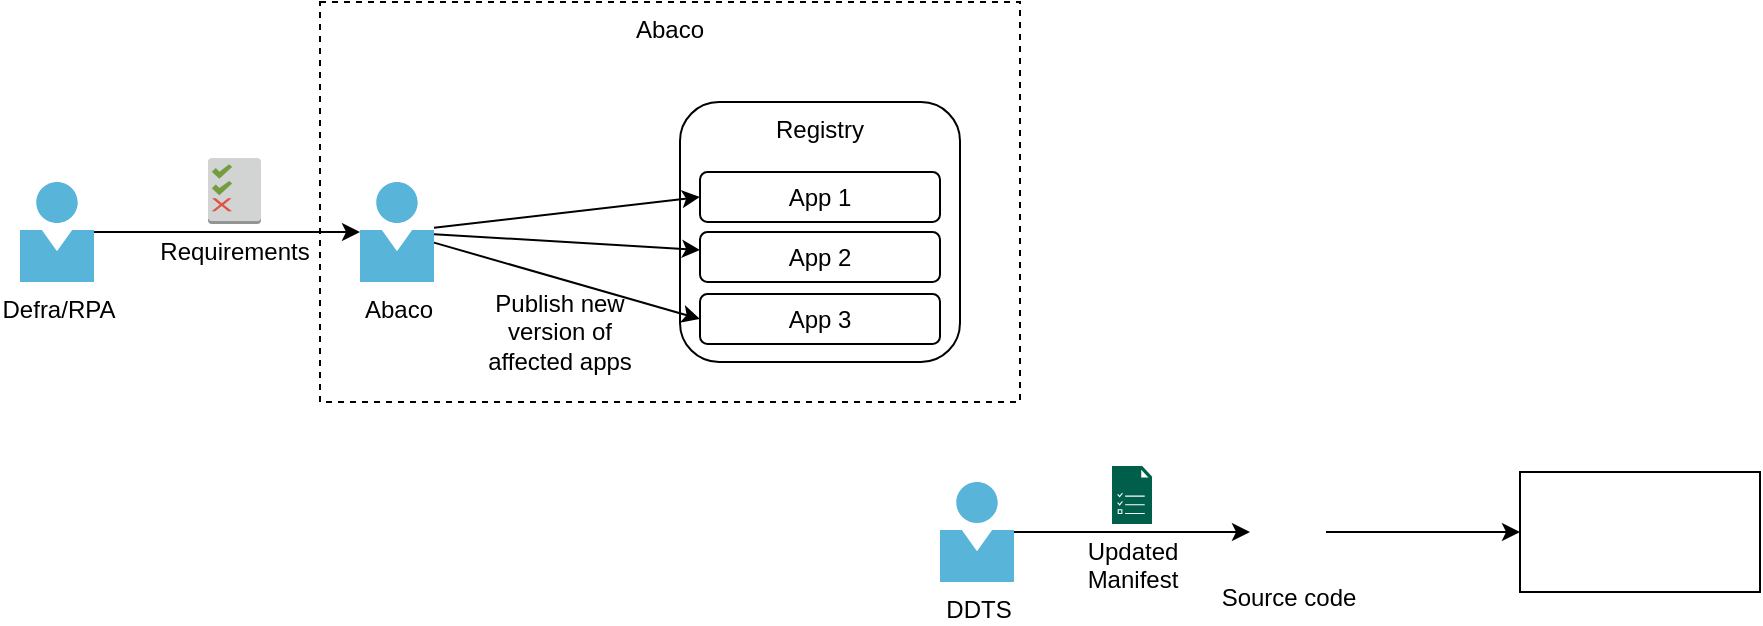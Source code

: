 <mxfile version="22.1.5" type="github">
  <diagram name="Page-1" id="TDVQcHVt3rfcRqhtHT62">
    <mxGraphModel dx="2026" dy="1145" grid="1" gridSize="10" guides="1" tooltips="1" connect="1" arrows="1" fold="1" page="1" pageScale="1" pageWidth="850" pageHeight="1100" math="0" shadow="0">
      <root>
        <mxCell id="0" />
        <mxCell id="1" parent="0" />
        <mxCell id="z3zrKt3jgerHkWOfx8Rd-16" value="Abaco" style="rounded=0;whiteSpace=wrap;html=1;dashed=1;verticalAlign=top;" vertex="1" parent="1">
          <mxGeometry x="190" y="230" width="350" height="200" as="geometry" />
        </mxCell>
        <mxCell id="z3zrKt3jgerHkWOfx8Rd-8" value="Registry" style="rounded=1;whiteSpace=wrap;html=1;verticalAlign=top;" vertex="1" parent="1">
          <mxGeometry x="370" y="280" width="140" height="130" as="geometry" />
        </mxCell>
        <mxCell id="z3zrKt3jgerHkWOfx8Rd-3" value="" style="edgeStyle=orthogonalEdgeStyle;rounded=0;orthogonalLoop=1;jettySize=auto;html=1;" edge="1" parent="1" source="z3zrKt3jgerHkWOfx8Rd-1" target="z3zrKt3jgerHkWOfx8Rd-2">
          <mxGeometry relative="1" as="geometry" />
        </mxCell>
        <mxCell id="z3zrKt3jgerHkWOfx8Rd-1" value="Defra/RPA" style="image;sketch=0;aspect=fixed;html=1;points=[];align=center;fontSize=12;image=img/lib/mscae/Person.svg;" vertex="1" parent="1">
          <mxGeometry x="40" y="320" width="37" height="50" as="geometry" />
        </mxCell>
        <mxCell id="z3zrKt3jgerHkWOfx8Rd-9" style="rounded=0;orthogonalLoop=1;jettySize=auto;html=1;entryX=0;entryY=0.5;entryDx=0;entryDy=0;" edge="1" parent="1" source="z3zrKt3jgerHkWOfx8Rd-2" target="z3zrKt3jgerHkWOfx8Rd-5">
          <mxGeometry relative="1" as="geometry" />
        </mxCell>
        <mxCell id="z3zrKt3jgerHkWOfx8Rd-10" style="rounded=0;orthogonalLoop=1;jettySize=auto;html=1;" edge="1" parent="1" source="z3zrKt3jgerHkWOfx8Rd-2" target="z3zrKt3jgerHkWOfx8Rd-6">
          <mxGeometry relative="1" as="geometry" />
        </mxCell>
        <mxCell id="z3zrKt3jgerHkWOfx8Rd-11" style="rounded=0;orthogonalLoop=1;jettySize=auto;html=1;entryX=0;entryY=0.5;entryDx=0;entryDy=0;" edge="1" parent="1" source="z3zrKt3jgerHkWOfx8Rd-2" target="z3zrKt3jgerHkWOfx8Rd-7">
          <mxGeometry relative="1" as="geometry" />
        </mxCell>
        <mxCell id="z3zrKt3jgerHkWOfx8Rd-2" value="Abaco" style="image;sketch=0;aspect=fixed;html=1;points=[];align=center;fontSize=12;image=img/lib/mscae/Person.svg;" vertex="1" parent="1">
          <mxGeometry x="210" y="320" width="37" height="50" as="geometry" />
        </mxCell>
        <mxCell id="z3zrKt3jgerHkWOfx8Rd-4" value="Requirements" style="outlineConnect=0;dashed=0;verticalLabelPosition=bottom;verticalAlign=top;align=center;html=1;shape=mxgraph.aws3.permissions_2;fillColor=#D2D3D3;gradientColor=none;" vertex="1" parent="1">
          <mxGeometry x="134" y="308" width="26.5" height="33" as="geometry" />
        </mxCell>
        <mxCell id="z3zrKt3jgerHkWOfx8Rd-5" value="App 1" style="rounded=1;whiteSpace=wrap;html=1;" vertex="1" parent="1">
          <mxGeometry x="380" y="315" width="120" height="25" as="geometry" />
        </mxCell>
        <mxCell id="z3zrKt3jgerHkWOfx8Rd-6" value="App 2" style="rounded=1;whiteSpace=wrap;html=1;" vertex="1" parent="1">
          <mxGeometry x="380" y="345" width="120" height="25" as="geometry" />
        </mxCell>
        <mxCell id="z3zrKt3jgerHkWOfx8Rd-7" value="App 3" style="rounded=1;whiteSpace=wrap;html=1;" vertex="1" parent="1">
          <mxGeometry x="380" y="376" width="120" height="25" as="geometry" />
        </mxCell>
        <mxCell id="z3zrKt3jgerHkWOfx8Rd-15" value="Publish new version of affected apps" style="text;html=1;strokeColor=none;fillColor=none;align=center;verticalAlign=middle;whiteSpace=wrap;rounded=0;" vertex="1" parent="1">
          <mxGeometry x="270" y="380" width="80" height="30" as="geometry" />
        </mxCell>
        <mxCell id="z3zrKt3jgerHkWOfx8Rd-21" style="edgeStyle=orthogonalEdgeStyle;rounded=0;orthogonalLoop=1;jettySize=auto;html=1;" edge="1" parent="1" source="z3zrKt3jgerHkWOfx8Rd-17" target="z3zrKt3jgerHkWOfx8Rd-20">
          <mxGeometry relative="1" as="geometry" />
        </mxCell>
        <mxCell id="z3zrKt3jgerHkWOfx8Rd-17" value="DDTS" style="image;sketch=0;aspect=fixed;html=1;points=[];align=center;fontSize=12;image=img/lib/mscae/Person.svg;" vertex="1" parent="1">
          <mxGeometry x="500" y="470" width="37" height="50" as="geometry" />
        </mxCell>
        <mxCell id="z3zrKt3jgerHkWOfx8Rd-18" value="Updated&lt;br&gt;Manifest" style="sketch=0;pointerEvents=1;shadow=0;dashed=0;html=1;strokeColor=none;fillColor=#005F4B;labelPosition=center;verticalLabelPosition=bottom;verticalAlign=top;align=center;outlineConnect=0;shape=mxgraph.veeam2.task_list;" vertex="1" parent="1">
          <mxGeometry x="586" y="462" width="20" height="29" as="geometry" />
        </mxCell>
        <mxCell id="z3zrKt3jgerHkWOfx8Rd-23" value="" style="edgeStyle=orthogonalEdgeStyle;rounded=0;orthogonalLoop=1;jettySize=auto;html=1;" edge="1" parent="1" source="z3zrKt3jgerHkWOfx8Rd-20" target="z3zrKt3jgerHkWOfx8Rd-22">
          <mxGeometry relative="1" as="geometry" />
        </mxCell>
        <mxCell id="z3zrKt3jgerHkWOfx8Rd-20" value="Source code" style="shape=image;html=1;verticalAlign=top;verticalLabelPosition=bottom;labelBackgroundColor=#ffffff;imageAspect=0;aspect=fixed;image=https://cdn1.iconfinder.com/data/icons/picons-social/57/github_rounded-128.png" vertex="1" parent="1">
          <mxGeometry x="655" y="476" width="38" height="38" as="geometry" />
        </mxCell>
        <mxCell id="z3zrKt3jgerHkWOfx8Rd-22" value="" style="whiteSpace=wrap;html=1;verticalAlign=top;labelBackgroundColor=#ffffff;" vertex="1" parent="1">
          <mxGeometry x="790" y="465" width="120" height="60" as="geometry" />
        </mxCell>
      </root>
    </mxGraphModel>
  </diagram>
</mxfile>
